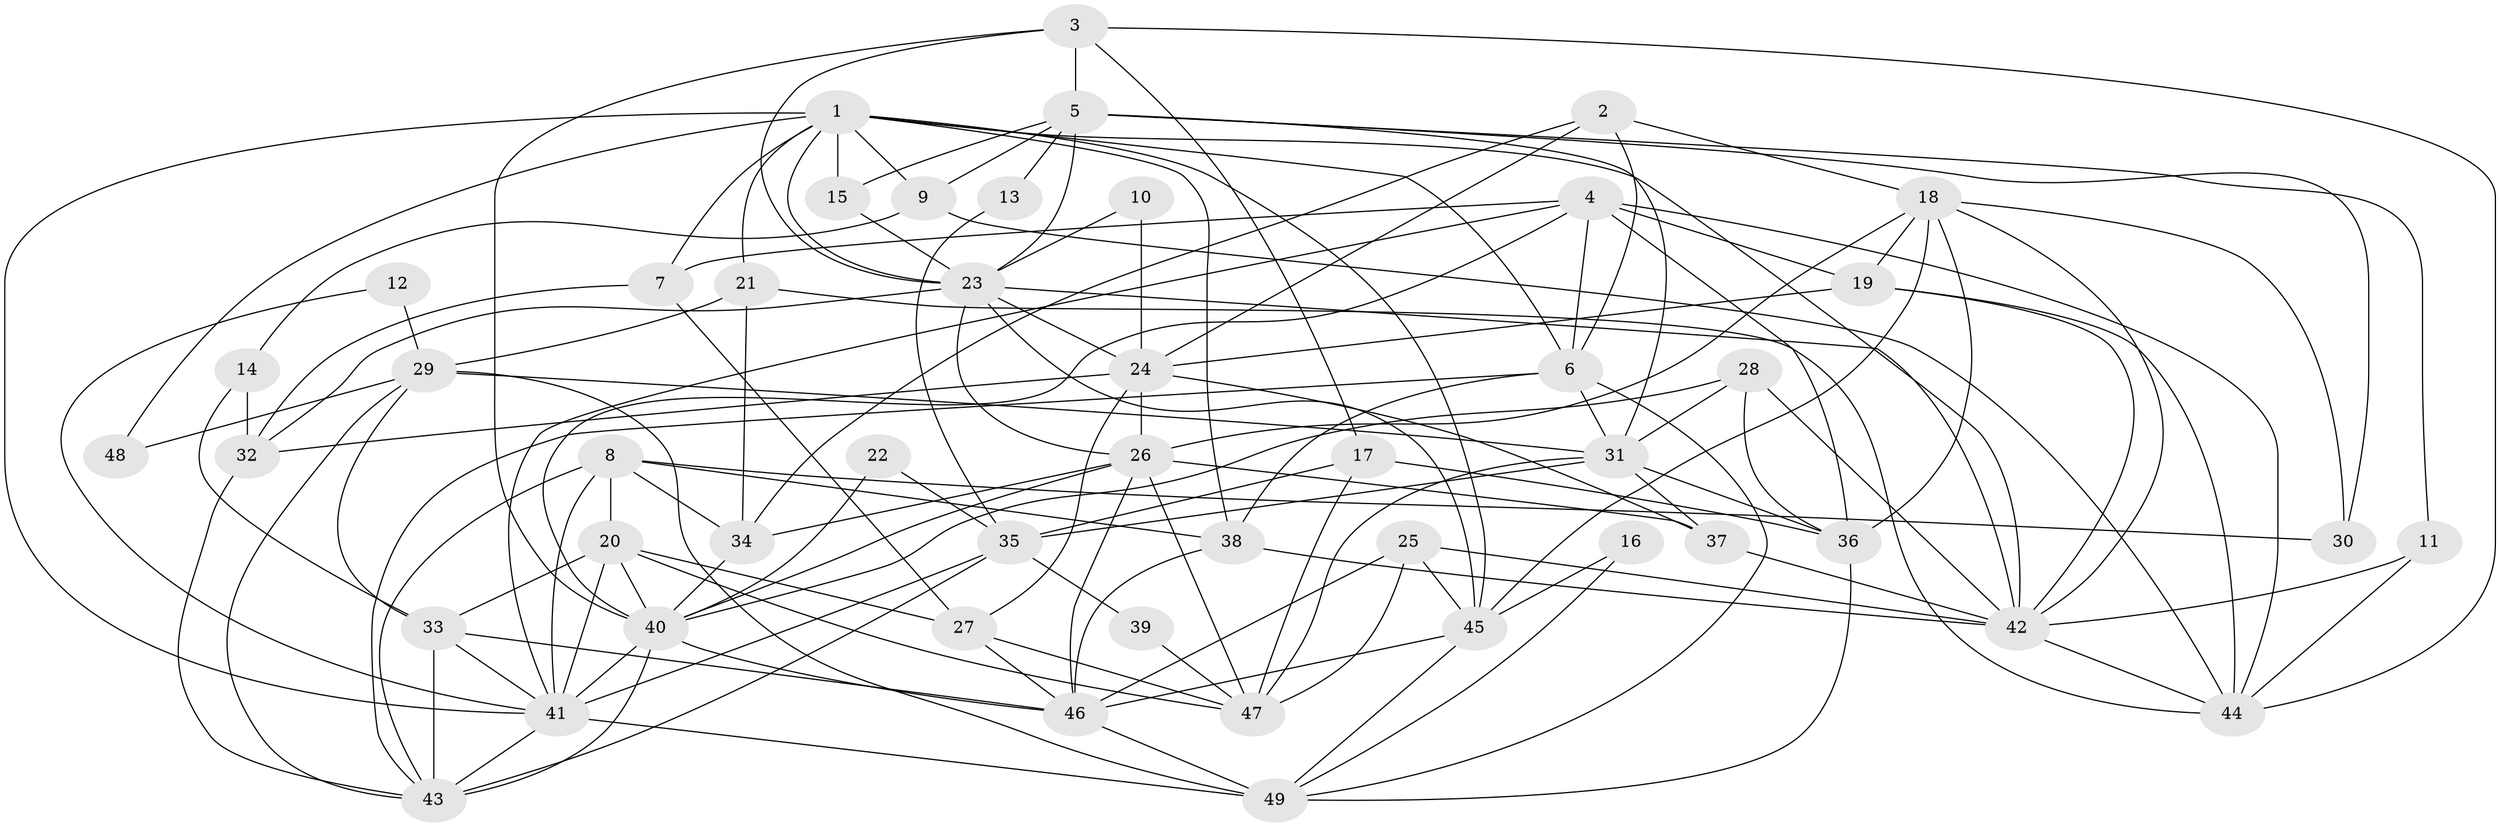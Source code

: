 // original degree distribution, {5: 0.21649484536082475, 2: 0.15463917525773196, 4: 0.1958762886597938, 6: 0.10309278350515463, 7: 0.041237113402061855, 3: 0.27835051546391754, 8: 0.010309278350515464}
// Generated by graph-tools (version 1.1) at 2025/26/03/09/25 03:26:18]
// undirected, 49 vertices, 137 edges
graph export_dot {
graph [start="1"]
  node [color=gray90,style=filled];
  1;
  2;
  3;
  4;
  5;
  6;
  7;
  8;
  9;
  10;
  11;
  12;
  13;
  14;
  15;
  16;
  17;
  18;
  19;
  20;
  21;
  22;
  23;
  24;
  25;
  26;
  27;
  28;
  29;
  30;
  31;
  32;
  33;
  34;
  35;
  36;
  37;
  38;
  39;
  40;
  41;
  42;
  43;
  44;
  45;
  46;
  47;
  48;
  49;
  1 -- 6 [weight=1.0];
  1 -- 7 [weight=1.0];
  1 -- 9 [weight=1.0];
  1 -- 15 [weight=1.0];
  1 -- 21 [weight=1.0];
  1 -- 23 [weight=1.0];
  1 -- 38 [weight=1.0];
  1 -- 41 [weight=1.0];
  1 -- 42 [weight=1.0];
  1 -- 45 [weight=1.0];
  1 -- 48 [weight=1.0];
  2 -- 6 [weight=1.0];
  2 -- 18 [weight=1.0];
  2 -- 24 [weight=1.0];
  2 -- 34 [weight=1.0];
  3 -- 5 [weight=1.0];
  3 -- 17 [weight=1.0];
  3 -- 23 [weight=1.0];
  3 -- 40 [weight=1.0];
  3 -- 44 [weight=1.0];
  4 -- 6 [weight=1.0];
  4 -- 7 [weight=1.0];
  4 -- 19 [weight=1.0];
  4 -- 36 [weight=1.0];
  4 -- 40 [weight=1.0];
  4 -- 41 [weight=1.0];
  4 -- 44 [weight=1.0];
  5 -- 9 [weight=1.0];
  5 -- 11 [weight=1.0];
  5 -- 13 [weight=1.0];
  5 -- 15 [weight=1.0];
  5 -- 23 [weight=1.0];
  5 -- 30 [weight=1.0];
  5 -- 31 [weight=1.0];
  6 -- 31 [weight=1.0];
  6 -- 38 [weight=1.0];
  6 -- 43 [weight=1.0];
  6 -- 49 [weight=1.0];
  7 -- 27 [weight=1.0];
  7 -- 32 [weight=1.0];
  8 -- 20 [weight=1.0];
  8 -- 30 [weight=1.0];
  8 -- 34 [weight=1.0];
  8 -- 38 [weight=1.0];
  8 -- 41 [weight=1.0];
  8 -- 43 [weight=1.0];
  9 -- 14 [weight=1.0];
  9 -- 44 [weight=1.0];
  10 -- 23 [weight=1.0];
  10 -- 24 [weight=1.0];
  11 -- 42 [weight=1.0];
  11 -- 44 [weight=1.0];
  12 -- 29 [weight=1.0];
  12 -- 41 [weight=1.0];
  13 -- 35 [weight=1.0];
  14 -- 32 [weight=2.0];
  14 -- 33 [weight=1.0];
  15 -- 23 [weight=1.0];
  16 -- 45 [weight=1.0];
  16 -- 49 [weight=1.0];
  17 -- 35 [weight=1.0];
  17 -- 36 [weight=1.0];
  17 -- 47 [weight=1.0];
  18 -- 19 [weight=2.0];
  18 -- 26 [weight=1.0];
  18 -- 30 [weight=1.0];
  18 -- 36 [weight=2.0];
  18 -- 42 [weight=1.0];
  18 -- 45 [weight=1.0];
  19 -- 24 [weight=1.0];
  19 -- 42 [weight=1.0];
  19 -- 44 [weight=1.0];
  20 -- 27 [weight=1.0];
  20 -- 33 [weight=1.0];
  20 -- 40 [weight=1.0];
  20 -- 41 [weight=1.0];
  20 -- 47 [weight=1.0];
  21 -- 29 [weight=1.0];
  21 -- 34 [weight=1.0];
  21 -- 44 [weight=1.0];
  22 -- 35 [weight=1.0];
  22 -- 40 [weight=1.0];
  23 -- 24 [weight=1.0];
  23 -- 26 [weight=1.0];
  23 -- 32 [weight=1.0];
  23 -- 42 [weight=1.0];
  23 -- 45 [weight=1.0];
  24 -- 26 [weight=1.0];
  24 -- 27 [weight=1.0];
  24 -- 32 [weight=1.0];
  24 -- 37 [weight=1.0];
  25 -- 42 [weight=1.0];
  25 -- 45 [weight=1.0];
  25 -- 46 [weight=1.0];
  25 -- 47 [weight=1.0];
  26 -- 34 [weight=1.0];
  26 -- 37 [weight=1.0];
  26 -- 40 [weight=1.0];
  26 -- 46 [weight=1.0];
  26 -- 47 [weight=1.0];
  27 -- 46 [weight=1.0];
  27 -- 47 [weight=1.0];
  28 -- 31 [weight=1.0];
  28 -- 36 [weight=1.0];
  28 -- 40 [weight=1.0];
  28 -- 42 [weight=1.0];
  29 -- 31 [weight=1.0];
  29 -- 33 [weight=1.0];
  29 -- 43 [weight=1.0];
  29 -- 48 [weight=1.0];
  29 -- 49 [weight=1.0];
  31 -- 35 [weight=1.0];
  31 -- 36 [weight=1.0];
  31 -- 37 [weight=1.0];
  31 -- 47 [weight=1.0];
  32 -- 43 [weight=1.0];
  33 -- 41 [weight=1.0];
  33 -- 43 [weight=1.0];
  33 -- 46 [weight=1.0];
  34 -- 40 [weight=1.0];
  35 -- 39 [weight=1.0];
  35 -- 41 [weight=2.0];
  35 -- 43 [weight=2.0];
  36 -- 49 [weight=1.0];
  37 -- 42 [weight=1.0];
  38 -- 42 [weight=1.0];
  38 -- 46 [weight=1.0];
  39 -- 47 [weight=1.0];
  40 -- 41 [weight=2.0];
  40 -- 43 [weight=1.0];
  40 -- 46 [weight=1.0];
  41 -- 43 [weight=1.0];
  41 -- 49 [weight=1.0];
  42 -- 44 [weight=1.0];
  45 -- 46 [weight=1.0];
  45 -- 49 [weight=1.0];
  46 -- 49 [weight=2.0];
}
